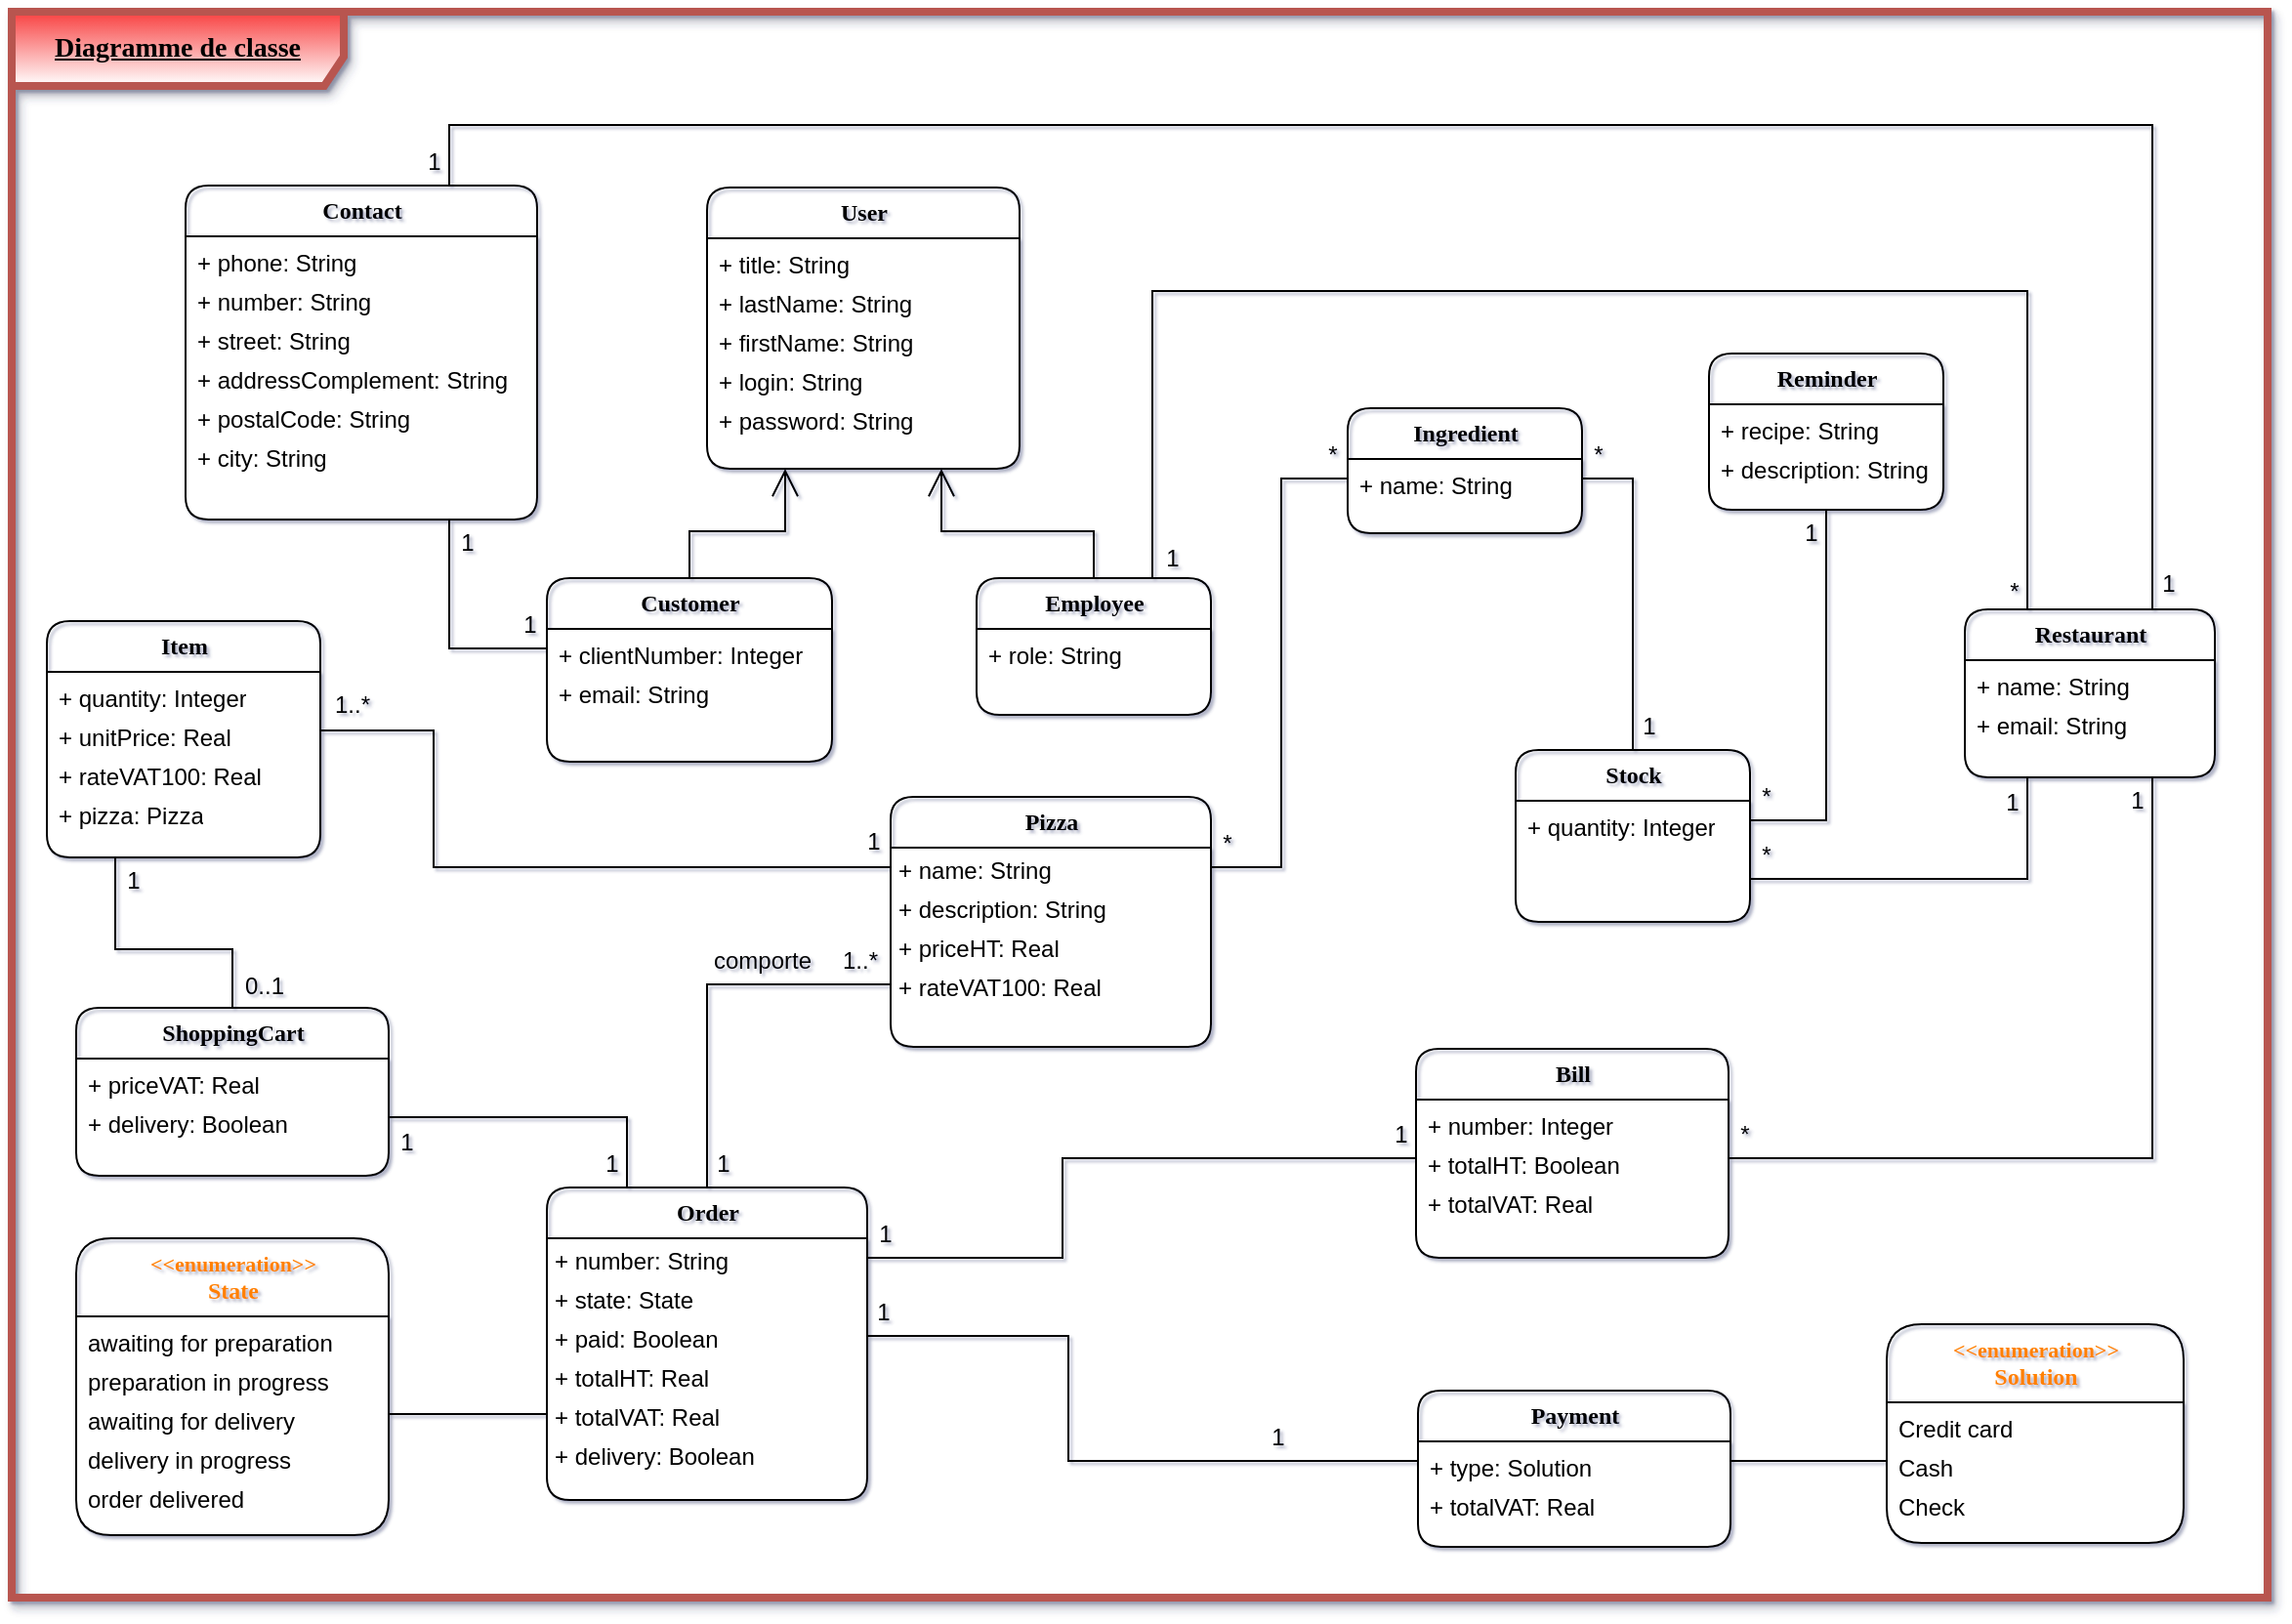 <mxfile version="13.5.7" type="device"><diagram name="Page-1" id="c4acf3e9-155e-7222-9cf6-157b1a14988f"><mxGraphModel dx="1086" dy="806" grid="0" gridSize="6" guides="0" tooltips="1" connect="1" arrows="1" fold="1" page="1" pageScale="1" pageWidth="1169" pageHeight="827" math="0" shadow="1"><root><mxCell id="0"/><mxCell id="1" parent="0"/><mxCell id="17acba5748e5396b-1" value="Diagramme de classe" style="shape=umlFrame;shadow=1;comic=0;labelBackgroundColor=none;strokeWidth=4;fontFamily=Tahoma;fontSize=14;align=center;width=170;height=38;editable=1;movable=1;labelPadding=0;overflow=visible;fillOpacity=100;swimlaneFillColor=none;labelBorderColor=none;html=1;perimeterSpacing=0;fontStyle=5;whiteSpace=wrap;spacing=0;gradientDirection=south;strokeColor=#b85450;rounded=1;gradientColor=#ffffff;sketch=0;fillColor=#F84040;" parent="1" vertex="1"><mxGeometry x="6" y="6" width="1155" height="812" as="geometry"/></mxCell><mxCell id="g8Mik146TK3jK0UlltX7-21" value="" style="endArrow=open;endFill=1;endSize=12;html=1;exitX=0.5;exitY=0;exitDx=0;exitDy=0;entryX=0.25;entryY=1;entryDx=0;entryDy=0;rounded=0;" parent="1" source="g8Mik146TK3jK0UlltX7-19" target="17acba5748e5396b-30" edge="1"><mxGeometry width="160" relative="1" as="geometry"><mxPoint x="315" y="290" as="sourcePoint"/><mxPoint x="370" y="160" as="targetPoint"/><Array as="points"><mxPoint x="353" y="272"/><mxPoint x="402" y="272"/></Array></mxGeometry></mxCell><mxCell id="g8Mik146TK3jK0UlltX7-47" value="" style="endArrow=none;html=1;rounded=0;entryX=1;entryY=0.5;entryDx=0;entryDy=0;exitX=0.25;exitY=0;exitDx=0;exitDy=0;" parent="1" source="g8Mik146TK3jK0UlltX7-40" target="g8Mik146TK3jK0UlltX7-38" edge="1"><mxGeometry width="50" height="50" relative="1" as="geometry"><mxPoint x="260" y="716" as="sourcePoint"/><mxPoint x="210" y="546" as="targetPoint"/><Array as="points"><mxPoint x="321" y="572"/></Array></mxGeometry></mxCell><mxCell id="-lBiTQhLy7LOF98PHW5F-15" value="" style="endArrow=none;html=1;rounded=0;exitX=0;exitY=0.5;exitDx=0;exitDy=0;entryX=0.5;entryY=0;entryDx=0;entryDy=0;" parent="1" source="-lBiTQhLy7LOF98PHW5F-13" target="g8Mik146TK3jK0UlltX7-40" edge="1"><mxGeometry width="50" height="50" relative="1" as="geometry"><mxPoint x="408" y="744" as="sourcePoint"/><mxPoint x="320" y="496" as="targetPoint"/><Array as="points"><mxPoint x="362" y="504"/></Array></mxGeometry></mxCell><mxCell id="-lBiTQhLy7LOF98PHW5F-19" value="" style="endArrow=none;html=1;rounded=0;exitX=0;exitY=0.5;exitDx=0;exitDy=0;entryX=1;entryY=0.5;entryDx=0;entryDy=0;" parent="1" source="-lBiTQhLy7LOF98PHW5F-17" target="-lBiTQhLy7LOF98PHW5F-9" edge="1"><mxGeometry width="50" height="50" relative="1" as="geometry"><mxPoint x="680" y="756" as="sourcePoint"/><mxPoint x="648" y="744" as="targetPoint"/><Array as="points"><mxPoint x="656" y="245"/><mxPoint x="656" y="444"/></Array></mxGeometry></mxCell><mxCell id="-lBiTQhLy7LOF98PHW5F-24" value="" style="endArrow=none;html=1;entryX=0.25;entryY=0;entryDx=0;entryDy=0;rounded=0;exitX=0.75;exitY=0;exitDx=0;exitDy=0;" parent="1" source="g8Mik146TK3jK0UlltX7-16" target="-lBiTQhLy7LOF98PHW5F-20" edge="1"><mxGeometry width="50" height="50" relative="1" as="geometry"><mxPoint x="552" y="132" as="sourcePoint"/><mxPoint x="980" y="246" as="targetPoint"/><Array as="points"><mxPoint x="590" y="149"/><mxPoint x="1038" y="149"/></Array></mxGeometry></mxCell><mxCell id="-lBiTQhLy7LOF98PHW5F-35" value="" style="endArrow=none;html=1;entryX=0.75;entryY=0;entryDx=0;entryDy=0;rounded=0;exitX=0.75;exitY=0;exitDx=0;exitDy=0;" parent="1" source="g8Mik146TK3jK0UlltX7-24" target="-lBiTQhLy7LOF98PHW5F-20" edge="1"><mxGeometry width="50" height="50" relative="1" as="geometry"><mxPoint x="147" y="68" as="sourcePoint"/><mxPoint x="960" y="368" as="targetPoint"/><Array as="points"><mxPoint x="230" y="64"/><mxPoint x="1102" y="64"/></Array></mxGeometry></mxCell><mxCell id="-lBiTQhLy7LOF98PHW5F-38" value="" style="endArrow=open;endFill=1;endSize=12;html=1;rounded=0;exitX=0.5;exitY=0;exitDx=0;exitDy=0;entryX=0.75;entryY=1;entryDx=0;entryDy=0;" parent="1" source="g8Mik146TK3jK0UlltX7-16" target="17acba5748e5396b-30" edge="1"><mxGeometry width="160" relative="1" as="geometry"><mxPoint x="576" y="195" as="sourcePoint"/><mxPoint x="528" y="168" as="targetPoint"/><Array as="points"><mxPoint x="560" y="272"/><mxPoint x="482" y="272"/></Array></mxGeometry></mxCell><mxCell id="-lBiTQhLy7LOF98PHW5F-41" value="" style="endArrow=none;html=1;rounded=0;exitX=1;exitY=0.5;exitDx=0;exitDy=0;entryX=0.5;entryY=0;entryDx=0;entryDy=0;" parent="1" source="-lBiTQhLy7LOF98PHW5F-17" target="-lBiTQhLy7LOF98PHW5F-25" edge="1"><mxGeometry width="50" height="50" relative="1" as="geometry"><mxPoint x="684" y="264" as="sourcePoint"/><mxPoint x="586" y="452" as="targetPoint"/><Array as="points"><mxPoint x="836" y="245"/></Array></mxGeometry></mxCell><mxCell id="-lBiTQhLy7LOF98PHW5F-44" value="" style="endArrow=none;html=1;rounded=0;exitX=0.5;exitY=1;exitDx=0;exitDy=0;entryX=1;entryY=0.5;entryDx=0;entryDy=0;" parent="1" source="-lBiTQhLy7LOF98PHW5F-29" target="-lBiTQhLy7LOF98PHW5F-27" edge="1"><mxGeometry width="50" height="50" relative="1" as="geometry"><mxPoint x="744" y="292" as="sourcePoint"/><mxPoint x="744" y="454" as="targetPoint"/><Array as="points"><mxPoint x="935" y="420"/></Array></mxGeometry></mxCell><mxCell id="-lBiTQhLy7LOF98PHW5F-57" value="" style="endArrow=none;html=1;rounded=0;entryX=1;entryY=0.5;entryDx=0;entryDy=0;exitX=0;exitY=0.5;exitDx=0;exitDy=0;" parent="1" source="-lBiTQhLy7LOF98PHW5F-47" target="g8Mik146TK3jK0UlltX7-44" edge="1"><mxGeometry width="50" height="50" relative="1" as="geometry"><mxPoint x="497" y="769" as="sourcePoint"/><mxPoint x="472" y="574" as="targetPoint"/><Array as="points"><mxPoint x="547" y="748"/><mxPoint x="547" y="684"/></Array></mxGeometry></mxCell><mxCell id="-lBiTQhLy7LOF98PHW5F-63" value="" style="endArrow=none;html=1;rounded=0;entryX=1;entryY=0.5;entryDx=0;entryDy=0;exitX=0;exitY=0.5;exitDx=0;exitDy=0;" parent="1" source="-lBiTQhLy7LOF98PHW5F-62" target="g8Mik146TK3jK0UlltX7-42" edge="1"><mxGeometry width="50" height="50" relative="1" as="geometry"><mxPoint x="568" y="648" as="sourcePoint"/><mxPoint x="390" y="672" as="targetPoint"/><Array as="points"><mxPoint x="544" y="593"/><mxPoint x="544" y="644"/></Array></mxGeometry></mxCell><mxCell id="-lBiTQhLy7LOF98PHW5F-64" value="" style="endArrow=none;html=1;rounded=0;entryX=1;entryY=0.5;entryDx=0;entryDy=0;exitX=0.75;exitY=1;exitDx=0;exitDy=0;" parent="1" source="-lBiTQhLy7LOF98PHW5F-20" target="-lBiTQhLy7LOF98PHW5F-62" edge="1"><mxGeometry width="50" height="50" relative="1" as="geometry"><mxPoint x="1078" y="496" as="sourcePoint"/><mxPoint x="974" y="616" as="targetPoint"/><Array as="points"><mxPoint x="1102" y="593"/></Array></mxGeometry></mxCell><mxCell id="g8Mik146TK3jK0UlltX7-40" value="&lt;b&gt;&lt;font style=&quot;font-size: 12px&quot;&gt;Order&lt;/font&gt;&lt;/b&gt;" style="swimlane;html=1;fontStyle=0;childLayout=stackLayout;horizontal=1;startSize=26;horizontalStack=0;resizeParent=1;resizeLast=0;collapsible=1;marginBottom=0;swimlaneFillColor=#ffffff;shadow=0;comic=0;labelBackgroundColor=none;strokeWidth=1;fontFamily=Verdana;fontSize=10;align=center;fillColor=none;perimeterSpacing=0;glass=0;rounded=1;" parent="1" vertex="1"><mxGeometry x="280" y="608" width="164" height="160" as="geometry"><mxRectangle x="580" y="87" width="90" height="26" as="alternateBounds"/></mxGeometry></mxCell><mxCell id="g8Mik146TK3jK0UlltX7-42" value="+ number: String" style="text;html=1;strokeColor=none;fillColor=none;align=left;verticalAlign=top;spacingLeft=4;spacingRight=4;whiteSpace=wrap;overflow=hidden;rotatable=0;points=[[0,0.5],[1,0.5]];portConstraint=eastwest;spacing=0;rounded=1;" parent="g8Mik146TK3jK0UlltX7-40" vertex="1"><mxGeometry y="26" width="164" height="20" as="geometry"/></mxCell><mxCell id="g8Mik146TK3jK0UlltX7-43" value="+ state: State" style="text;html=1;strokeColor=none;fillColor=none;align=left;verticalAlign=top;spacingLeft=4;spacingRight=4;whiteSpace=wrap;overflow=hidden;rotatable=0;points=[[0,0.5],[1,0.5]];portConstraint=eastwest;spacing=0;rounded=1;" parent="g8Mik146TK3jK0UlltX7-40" vertex="1"><mxGeometry y="46" width="164" height="20" as="geometry"/></mxCell><mxCell id="g8Mik146TK3jK0UlltX7-44" value="+ paid: Boolean" style="text;html=1;strokeColor=none;fillColor=none;align=left;verticalAlign=top;spacingLeft=4;spacingRight=4;whiteSpace=wrap;overflow=hidden;rotatable=0;points=[[0,0.5],[1,0.5]];portConstraint=eastwest;spacing=0;rounded=1;" parent="g8Mik146TK3jK0UlltX7-40" vertex="1"><mxGeometry y="66" width="164" height="20" as="geometry"/></mxCell><mxCell id="-lBiTQhLy7LOF98PHW5F-58" value="+ totalHT: Real" style="text;html=1;strokeColor=none;fillColor=none;align=left;verticalAlign=top;spacingLeft=4;spacingRight=4;whiteSpace=wrap;overflow=hidden;rotatable=0;points=[[0,0.5],[1,0.5]];portConstraint=eastwest;spacing=0;rounded=1;" parent="g8Mik146TK3jK0UlltX7-40" vertex="1"><mxGeometry y="86" width="164" height="20" as="geometry"/></mxCell><mxCell id="g8Mik146TK3jK0UlltX7-45" value="+ totalVAT: Real" style="text;html=1;strokeColor=none;fillColor=none;align=left;verticalAlign=top;spacingLeft=4;spacingRight=4;whiteSpace=wrap;overflow=hidden;rotatable=0;points=[[0,0.5],[1,0.5]];portConstraint=eastwest;spacing=0;rounded=1;" parent="g8Mik146TK3jK0UlltX7-40" vertex="1"><mxGeometry y="106" width="164" height="20" as="geometry"/></mxCell><mxCell id="g8Mik146TK3jK0UlltX7-59" value="+ delivery: Boolean" style="text;html=1;strokeColor=none;fillColor=none;align=left;verticalAlign=top;spacingLeft=4;spacingRight=4;whiteSpace=wrap;overflow=hidden;rotatable=0;points=[[0,0.5],[1,0.5]];portConstraint=eastwest;spacing=0;rounded=1;" parent="g8Mik146TK3jK0UlltX7-40" vertex="1"><mxGeometry y="126" width="164" height="20" as="geometry"/></mxCell><mxCell id="h6xV8H9Sys2n5qqoPFaN-5" value="" style="endArrow=none;html=1;rounded=0;exitX=0;exitY=0.5;exitDx=0;exitDy=0;entryX=0.75;entryY=1;entryDx=0;entryDy=0;" parent="1" source="g8Mik146TK3jK0UlltX7-28" target="g8Mik146TK3jK0UlltX7-24" edge="1"><mxGeometry width="50" height="50" relative="1" as="geometry"><mxPoint x="196" y="414" as="sourcePoint"/><mxPoint x="193" y="295" as="targetPoint"/><Array as="points"><mxPoint x="230" y="332"/></Array></mxGeometry></mxCell><mxCell id="h6xV8H9Sys2n5qqoPFaN-7" value="1" style="text;html=1;resizable=0;autosize=1;align=center;verticalAlign=middle;points=[];fillColor=none;strokeColor=none;rounded=0;" parent="1" vertex="1"><mxGeometry x="263" y="308" width="16" height="24" as="geometry"/></mxCell><mxCell id="h6xV8H9Sys2n5qqoPFaN-8" value="1" style="text;html=1;resizable=0;autosize=1;align=center;verticalAlign=middle;points=[];fillColor=none;strokeColor=none;rounded=0;" parent="1" vertex="1"><mxGeometry x="231" y="266" width="16" height="24" as="geometry"/></mxCell><mxCell id="g8Mik146TK3jK0UlltX7-19" value="&lt;b&gt;&lt;font style=&quot;font-size: 12px&quot;&gt;Customer&lt;/font&gt;&lt;/b&gt;" style="swimlane;html=1;fontStyle=0;childLayout=stackLayout;horizontal=1;startSize=26;horizontalStack=0;resizeParent=1;resizeLast=0;collapsible=1;marginBottom=0;swimlaneFillColor=#ffffff;shadow=0;comic=0;labelBackgroundColor=none;strokeWidth=1;fontFamily=Verdana;fontSize=10;align=center;fillColor=none;rounded=1;" parent="1" vertex="1"><mxGeometry x="280" y="296" width="146" height="94" as="geometry"><mxRectangle x="580" y="87" width="90" height="26" as="alternateBounds"/></mxGeometry></mxCell><mxCell id="g8Mik146TK3jK0UlltX7-28" value="+ clientNumber: Integer" style="text;html=1;strokeColor=none;fillColor=none;align=left;verticalAlign=top;spacingLeft=4;spacingRight=4;whiteSpace=wrap;overflow=hidden;rotatable=0;points=[[0,0.5],[1,0.5]];portConstraint=eastwest;rounded=1;" parent="g8Mik146TK3jK0UlltX7-19" vertex="1"><mxGeometry y="26" width="146" height="20" as="geometry"/></mxCell><mxCell id="g8Mik146TK3jK0UlltX7-20" value="+ email: String" style="text;html=1;strokeColor=none;fillColor=none;align=left;verticalAlign=top;spacingLeft=4;spacingRight=4;whiteSpace=wrap;overflow=hidden;rotatable=0;points=[[0,0.5],[1,0.5]];portConstraint=eastwest;rounded=1;" parent="g8Mik146TK3jK0UlltX7-19" vertex="1"><mxGeometry y="46" width="146" height="20" as="geometry"/></mxCell><mxCell id="h6xV8H9Sys2n5qqoPFaN-11" value="1" style="text;html=1;resizable=0;autosize=1;align=center;verticalAlign=middle;points=[];fillColor=none;strokeColor=none;rounded=0;" parent="1" vertex="1"><mxGeometry x="362" y="584" width="16" height="24" as="geometry"/></mxCell><mxCell id="h6xV8H9Sys2n5qqoPFaN-12" value="1..*" style="text;html=1;resizable=0;autosize=1;align=center;verticalAlign=middle;points=[];fillColor=none;strokeColor=none;rounded=0;" parent="1" vertex="1"><mxGeometry x="424" y="480" width="32" height="24" as="geometry"/></mxCell><mxCell id="h6xV8H9Sys2n5qqoPFaN-13" value="comporte" style="text;html=1;resizable=0;autosize=1;align=center;verticalAlign=middle;points=[];fillColor=none;strokeColor=none;rounded=0;" parent="1" vertex="1"><mxGeometry x="358" y="480" width="64" height="24" as="geometry"/></mxCell><mxCell id="h6xV8H9Sys2n5qqoPFaN-14" value="1" style="text;html=1;resizable=0;autosize=1;align=center;verticalAlign=middle;points=[];fillColor=none;strokeColor=none;rounded=0;" parent="1" vertex="1"><mxGeometry x="200" y="573" width="16" height="24" as="geometry"/></mxCell><mxCell id="h6xV8H9Sys2n5qqoPFaN-15" value="1" style="text;html=1;resizable=0;autosize=1;align=center;verticalAlign=middle;points=[];fillColor=none;strokeColor=none;rounded=0;" parent="1" vertex="1"><mxGeometry x="305" y="584" width="16" height="24" as="geometry"/></mxCell><mxCell id="h6xV8H9Sys2n5qqoPFaN-16" value="1" style="text;html=1;resizable=0;autosize=1;align=center;verticalAlign=middle;points=[];fillColor=none;strokeColor=none;rounded=0;" parent="1" vertex="1"><mxGeometry x="445" y="620" width="16" height="24" as="geometry"/></mxCell><mxCell id="h6xV8H9Sys2n5qqoPFaN-18" value="1" style="text;html=1;resizable=0;autosize=1;align=center;verticalAlign=middle;points=[];fillColor=none;strokeColor=none;rounded=0;" parent="1" vertex="1"><mxGeometry x="709" y="569" width="16" height="24" as="geometry"/></mxCell><mxCell id="h6xV8H9Sys2n5qqoPFaN-19" value="1" style="text;html=1;resizable=0;autosize=1;align=center;verticalAlign=middle;points=[];fillColor=none;strokeColor=none;rounded=0;" parent="1" vertex="1"><mxGeometry x="444" y="660" width="16" height="24" as="geometry"/></mxCell><mxCell id="h6xV8H9Sys2n5qqoPFaN-22" value="1" style="text;html=1;resizable=0;autosize=1;align=center;verticalAlign=middle;points=[];fillColor=none;strokeColor=none;rounded=0;" parent="1" vertex="1"><mxGeometry x="646" y="724" width="16" height="24" as="geometry"/></mxCell><mxCell id="h6xV8H9Sys2n5qqoPFaN-23" value="1" style="text;html=1;resizable=0;autosize=1;align=center;verticalAlign=middle;points=[];fillColor=none;strokeColor=none;rounded=0;" parent="1" vertex="1"><mxGeometry x="1086" y="398" width="16" height="24" as="geometry"/></mxCell><mxCell id="h6xV8H9Sys2n5qqoPFaN-24" value="*" style="text;html=1;resizable=0;autosize=1;align=center;verticalAlign=middle;points=[];fillColor=none;strokeColor=none;rounded=0;" parent="1" vertex="1"><mxGeometry x="885" y="569" width="16" height="24" as="geometry"/></mxCell><mxCell id="h6xV8H9Sys2n5qqoPFaN-25" value="1" style="text;html=1;resizable=0;autosize=1;align=center;verticalAlign=middle;points=[];fillColor=none;strokeColor=none;rounded=0;" parent="1" vertex="1"><mxGeometry x="1022" y="399" width="16" height="24" as="geometry"/></mxCell><mxCell id="h6xV8H9Sys2n5qqoPFaN-26" value="*" style="text;html=1;resizable=0;autosize=1;align=center;verticalAlign=middle;points=[];fillColor=none;strokeColor=none;rounded=0;" parent="1" vertex="1"><mxGeometry x="896" y="426" width="16" height="24" as="geometry"/></mxCell><mxCell id="h6xV8H9Sys2n5qqoPFaN-31" value="*" style="text;html=1;resizable=0;autosize=1;align=center;verticalAlign=middle;points=[];fillColor=none;strokeColor=none;rounded=0;" parent="1" vertex="1"><mxGeometry x="1023" y="294" width="15" height="18" as="geometry"/></mxCell><mxCell id="h6xV8H9Sys2n5qqoPFaN-32" value="1" style="text;html=1;resizable=0;autosize=1;align=center;verticalAlign=middle;points=[];fillColor=none;strokeColor=none;rounded=0;" parent="1" vertex="1"><mxGeometry x="591" y="277" width="17" height="18" as="geometry"/></mxCell><mxCell id="h6xV8H9Sys2n5qqoPFaN-33" value="1" style="text;html=1;resizable=0;autosize=1;align=center;verticalAlign=middle;points=[];fillColor=none;strokeColor=none;rounded=0;" parent="1" vertex="1"><mxGeometry x="1102" y="287" width="16" height="24" as="geometry"/></mxCell><mxCell id="h6xV8H9Sys2n5qqoPFaN-34" value="1" style="text;html=1;resizable=0;autosize=1;align=center;verticalAlign=middle;points=[];fillColor=none;strokeColor=none;rounded=0;" parent="1" vertex="1"><mxGeometry x="214" y="71" width="16" height="24" as="geometry"/></mxCell><mxCell id="h6xV8H9Sys2n5qqoPFaN-35" value="*" style="text;html=1;resizable=0;autosize=1;align=center;verticalAlign=middle;points=[];fillColor=none;strokeColor=none;rounded=0;" parent="1" vertex="1"><mxGeometry x="674" y="221" width="16" height="24" as="geometry"/></mxCell><mxCell id="h6xV8H9Sys2n5qqoPFaN-36" value="*" style="text;html=1;resizable=0;autosize=1;align=center;verticalAlign=middle;points=[];fillColor=none;strokeColor=none;rounded=0;" parent="1" vertex="1"><mxGeometry x="620" y="420" width="16" height="24" as="geometry"/></mxCell><mxCell id="h6xV8H9Sys2n5qqoPFaN-37" value="1" style="text;html=1;resizable=0;autosize=1;align=center;verticalAlign=middle;points=[];fillColor=none;strokeColor=none;rounded=0;" parent="1" vertex="1"><mxGeometry x="836" y="360" width="16" height="24" as="geometry"/></mxCell><mxCell id="h6xV8H9Sys2n5qqoPFaN-38" value="*" style="text;html=1;resizable=0;autosize=1;align=center;verticalAlign=middle;points=[];fillColor=none;strokeColor=none;rounded=0;" parent="1" vertex="1"><mxGeometry x="810" y="221" width="16" height="24" as="geometry"/></mxCell><mxCell id="h6xV8H9Sys2n5qqoPFaN-39" value="*" style="text;html=1;resizable=0;autosize=1;align=center;verticalAlign=middle;points=[];fillColor=none;strokeColor=none;rounded=0;" parent="1" vertex="1"><mxGeometry x="896" y="396" width="16" height="24" as="geometry"/></mxCell><mxCell id="h6xV8H9Sys2n5qqoPFaN-40" value="1" style="text;html=1;resizable=0;autosize=1;align=center;verticalAlign=middle;points=[];fillColor=none;strokeColor=none;rounded=0;" parent="1" vertex="1"><mxGeometry x="919" y="261" width="16" height="24" as="geometry"/></mxCell><mxCell id="-lBiTQhLy7LOF98PHW5F-20" value="&lt;b&gt;&lt;font style=&quot;font-size: 12px&quot;&gt;Restaurant&lt;/font&gt;&lt;/b&gt;" style="swimlane;html=1;fontStyle=0;childLayout=stackLayout;horizontal=1;startSize=26;horizontalStack=0;resizeParent=1;resizeLast=0;collapsible=1;marginBottom=0;swimlaneFillColor=#ffffff;shadow=0;comic=0;labelBackgroundColor=none;strokeWidth=1;fontFamily=Verdana;fontSize=10;align=center;fillColor=none;rounded=1;" parent="1" vertex="1"><mxGeometry x="1006" y="312" width="128" height="86" as="geometry"><mxRectangle x="580" y="87" width="90" height="26" as="alternateBounds"/></mxGeometry></mxCell><mxCell id="-lBiTQhLy7LOF98PHW5F-21" value="+ name: String" style="text;html=1;strokeColor=none;fillColor=none;align=left;verticalAlign=top;spacingLeft=4;spacingRight=4;whiteSpace=wrap;overflow=hidden;rotatable=0;points=[[0,0.5],[1,0.5]];portConstraint=eastwest;rounded=1;" parent="-lBiTQhLy7LOF98PHW5F-20" vertex="1"><mxGeometry y="26" width="128" height="20" as="geometry"/></mxCell><mxCell id="-lBiTQhLy7LOF98PHW5F-22" value="+ email: String" style="text;html=1;strokeColor=none;fillColor=none;align=left;verticalAlign=top;spacingLeft=4;spacingRight=4;whiteSpace=wrap;overflow=hidden;rotatable=0;points=[[0,0.5],[1,0.5]];portConstraint=eastwest;rounded=1;" parent="-lBiTQhLy7LOF98PHW5F-20" vertex="1"><mxGeometry y="46" width="128" height="20" as="geometry"/></mxCell><mxCell id="-lBiTQhLy7LOF98PHW5F-25" value="&lt;b&gt;&lt;font style=&quot;font-size: 12px&quot;&gt;Stock&lt;/font&gt;&lt;/b&gt;" style="swimlane;html=1;fontStyle=0;childLayout=stackLayout;horizontal=1;startSize=26;horizontalStack=0;resizeParent=1;resizeLast=0;collapsible=1;marginBottom=0;swimlaneFillColor=#ffffff;shadow=0;comic=0;labelBackgroundColor=none;strokeWidth=1;fontFamily=Verdana;fontSize=10;align=center;fillColor=none;rounded=1;" parent="1" vertex="1"><mxGeometry x="776" y="384" width="120" height="88" as="geometry"><mxRectangle x="580" y="87" width="90" height="26" as="alternateBounds"/></mxGeometry></mxCell><mxCell id="-lBiTQhLy7LOF98PHW5F-27" value="+ quantity: Integer" style="text;html=1;strokeColor=none;fillColor=none;align=left;verticalAlign=top;spacingLeft=4;spacingRight=4;whiteSpace=wrap;overflow=hidden;rotatable=0;points=[[0,0.5],[1,0.5]];portConstraint=eastwest;rounded=1;" parent="-lBiTQhLy7LOF98PHW5F-25" vertex="1"><mxGeometry y="26" width="120" height="20" as="geometry"/></mxCell><mxCell id="dCP2WXCDXgsyYsDm2tQr-4" value="" style="endArrow=none;html=1;rounded=0;exitX=0.25;exitY=1;exitDx=0;exitDy=0;entryX=1;entryY=0.75;entryDx=0;entryDy=0;" parent="1" source="-lBiTQhLy7LOF98PHW5F-20" target="-lBiTQhLy7LOF98PHW5F-25" edge="1"><mxGeometry width="50" height="50" relative="1" as="geometry"><mxPoint x="1110" y="406" as="sourcePoint"/><mxPoint x="932" y="441" as="targetPoint"/><Array as="points"><mxPoint x="1038" y="450"/></Array></mxGeometry></mxCell><mxCell id="g8Mik146TK3jK0UlltX7-35" value="&lt;b&gt;&lt;font style=&quot;font-size: 12px&quot;&gt;ShoppingCart&lt;/font&gt;&lt;/b&gt;" style="swimlane;html=1;fontStyle=0;childLayout=stackLayout;horizontal=1;startSize=26;horizontalStack=0;resizeParent=1;resizeLast=0;collapsible=1;marginBottom=0;swimlaneFillColor=#ffffff;shadow=0;comic=0;labelBackgroundColor=none;strokeWidth=1;fontFamily=Verdana;fontSize=10;align=center;fillColor=none;rounded=1;" parent="1" vertex="1"><mxGeometry x="39" y="516" width="160" height="86" as="geometry"><mxRectangle x="580" y="87" width="90" height="26" as="alternateBounds"/></mxGeometry></mxCell><mxCell id="g8Mik146TK3jK0UlltX7-36" value="+ priceVAT: Real" style="text;html=1;strokeColor=none;fillColor=none;align=left;verticalAlign=top;spacingLeft=4;spacingRight=4;whiteSpace=wrap;overflow=hidden;rotatable=0;points=[[0,0.5],[1,0.5]];portConstraint=eastwest;rounded=1;" parent="g8Mik146TK3jK0UlltX7-35" vertex="1"><mxGeometry y="26" width="160" height="20" as="geometry"/></mxCell><mxCell id="g8Mik146TK3jK0UlltX7-38" value="+ delivery: Boolean" style="text;html=1;strokeColor=none;fillColor=none;align=left;verticalAlign=top;spacingLeft=4;spacingRight=4;whiteSpace=wrap;overflow=hidden;rotatable=0;points=[[0,0.5],[1,0.5]];portConstraint=eastwest;rounded=1;" parent="g8Mik146TK3jK0UlltX7-35" vertex="1"><mxGeometry y="46" width="160" height="20" as="geometry"/></mxCell><mxCell id="dCP2WXCDXgsyYsDm2tQr-20" value="" style="endArrow=none;html=1;rounded=0;entryX=1;entryY=0.5;entryDx=0;entryDy=0;exitX=0;exitY=0.5;exitDx=0;exitDy=0;" parent="1" source="g8Mik146TK3jK0UlltX7-45" target="-lBiTQhLy7LOF98PHW5F-4" edge="1"><mxGeometry width="50" height="50" relative="1" as="geometry"><mxPoint x="329" y="616" as="sourcePoint"/><mxPoint x="207" y="580" as="targetPoint"/><Array as="points"/></mxGeometry></mxCell><mxCell id="-lBiTQhLy7LOF98PHW5F-1" value="&lt;b&gt;&lt;font&gt;&lt;font style=&quot;font-size: 11px&quot;&gt;&amp;lt;&amp;lt;enumeration&amp;gt;&amp;gt;&lt;/font&gt;&lt;br&gt;&lt;span style=&quot;font-size: 12px&quot;&gt;State&lt;/span&gt;&lt;br&gt;&lt;/font&gt;&lt;/b&gt;" style="swimlane;html=1;fontStyle=0;childLayout=stackLayout;horizontal=1;startSize=40;horizontalStack=0;resizeParent=1;resizeLast=0;collapsible=1;marginBottom=0;swimlaneFillColor=#ffffff;shadow=0;comic=0;labelBackgroundColor=none;strokeWidth=1;fontFamily=Verdana;fontSize=10;align=center;fillColor=none;fontColor=#FF8000;rounded=1;" parent="1" vertex="1"><mxGeometry x="39" y="634" width="160" height="152" as="geometry"><mxRectangle x="580" y="87" width="90" height="26" as="alternateBounds"/></mxGeometry></mxCell><mxCell id="-lBiTQhLy7LOF98PHW5F-2" value="awaiting for preparation" style="text;html=1;strokeColor=none;fillColor=none;align=left;verticalAlign=top;spacingLeft=4;spacingRight=4;whiteSpace=wrap;overflow=hidden;rotatable=0;points=[[0,0.5],[1,0.5]];portConstraint=eastwest;rounded=1;" parent="-lBiTQhLy7LOF98PHW5F-1" vertex="1"><mxGeometry y="40" width="160" height="20" as="geometry"/></mxCell><mxCell id="-lBiTQhLy7LOF98PHW5F-3" value="preparation in progress" style="text;html=1;strokeColor=none;fillColor=none;align=left;verticalAlign=top;spacingLeft=4;spacingRight=4;whiteSpace=wrap;overflow=hidden;rotatable=0;points=[[0,0.5],[1,0.5]];portConstraint=eastwest;rounded=1;" parent="-lBiTQhLy7LOF98PHW5F-1" vertex="1"><mxGeometry y="60" width="160" height="20" as="geometry"/></mxCell><mxCell id="-lBiTQhLy7LOF98PHW5F-4" value="awaiting for delivery" style="text;html=1;strokeColor=none;fillColor=none;align=left;verticalAlign=top;spacingLeft=4;spacingRight=4;whiteSpace=wrap;overflow=hidden;rotatable=0;points=[[0,0.5],[1,0.5]];portConstraint=eastwest;rounded=1;" parent="-lBiTQhLy7LOF98PHW5F-1" vertex="1"><mxGeometry y="80" width="160" height="20" as="geometry"/></mxCell><mxCell id="-lBiTQhLy7LOF98PHW5F-5" value="delivery in progress" style="text;html=1;strokeColor=none;fillColor=none;align=left;verticalAlign=top;spacingLeft=4;spacingRight=4;whiteSpace=wrap;overflow=hidden;rotatable=0;points=[[0,0.5],[1,0.5]];portConstraint=eastwest;rounded=1;" parent="-lBiTQhLy7LOF98PHW5F-1" vertex="1"><mxGeometry y="100" width="160" height="20" as="geometry"/></mxCell><mxCell id="-lBiTQhLy7LOF98PHW5F-6" value="order delivered" style="text;html=1;strokeColor=none;fillColor=none;align=left;verticalAlign=top;spacingLeft=4;spacingRight=4;whiteSpace=wrap;overflow=hidden;rotatable=0;points=[[0,0.5],[1,0.5]];portConstraint=eastwest;rounded=1;" parent="-lBiTQhLy7LOF98PHW5F-1" vertex="1"><mxGeometry y="120" width="160" height="20" as="geometry"/></mxCell><mxCell id="dCP2WXCDXgsyYsDm2tQr-21" value="" style="endArrow=none;html=1;rounded=0;entryX=1;entryY=0.5;entryDx=0;entryDy=0;exitX=0;exitY=0.5;exitDx=0;exitDy=0;" parent="1" source="-lBiTQhLy7LOF98PHW5F-50" target="-lBiTQhLy7LOF98PHW5F-47" edge="1"><mxGeometry width="50" height="50" relative="1" as="geometry"><mxPoint x="912" y="752" as="sourcePoint"/><mxPoint x="824" y="750" as="targetPoint"/><Array as="points"/></mxGeometry></mxCell><mxCell id="-lBiTQhLy7LOF98PHW5F-59" value="&lt;b&gt;&lt;font style=&quot;font-size: 12px&quot;&gt;Bill&lt;/font&gt;&lt;/b&gt;" style="swimlane;html=1;fontStyle=0;childLayout=stackLayout;horizontal=1;startSize=26;horizontalStack=0;resizeParent=1;resizeLast=0;collapsible=1;marginBottom=0;swimlaneFillColor=#ffffff;shadow=0;comic=0;labelBackgroundColor=none;strokeWidth=1;fontFamily=Verdana;fontSize=10;align=center;fillColor=none;rounded=1;" parent="1" vertex="1"><mxGeometry x="725" y="537" width="160" height="107" as="geometry"><mxRectangle x="580" y="87" width="90" height="26" as="alternateBounds"/></mxGeometry></mxCell><mxCell id="-lBiTQhLy7LOF98PHW5F-60" value="+ number: Integer" style="text;html=1;strokeColor=none;fillColor=none;align=left;verticalAlign=top;spacingLeft=4;spacingRight=4;whiteSpace=wrap;overflow=hidden;rotatable=0;points=[[0,0.5],[1,0.5]];portConstraint=eastwest;rounded=1;" parent="-lBiTQhLy7LOF98PHW5F-59" vertex="1"><mxGeometry y="26" width="160" height="20" as="geometry"/></mxCell><mxCell id="-lBiTQhLy7LOF98PHW5F-62" value="+ totalHT: Boolean" style="text;html=1;strokeColor=none;fillColor=none;align=left;verticalAlign=top;spacingLeft=4;spacingRight=4;whiteSpace=wrap;overflow=hidden;rotatable=0;points=[[0,0.5],[1,0.5]];portConstraint=eastwest;rounded=1;" parent="-lBiTQhLy7LOF98PHW5F-59" vertex="1"><mxGeometry y="46" width="160" height="20" as="geometry"/></mxCell><mxCell id="-lBiTQhLy7LOF98PHW5F-61" value="+ totalVAT: Real" style="text;html=1;strokeColor=none;fillColor=none;align=left;verticalAlign=top;spacingLeft=4;spacingRight=4;whiteSpace=wrap;overflow=hidden;rotatable=0;points=[[0,0.5],[1,0.5]];portConstraint=eastwest;rounded=1;" parent="-lBiTQhLy7LOF98PHW5F-59" vertex="1"><mxGeometry y="66" width="160" height="20" as="geometry"/></mxCell><mxCell id="-lBiTQhLy7LOF98PHW5F-29" value="&lt;b&gt;&lt;font style=&quot;font-size: 12px&quot;&gt;Reminder&lt;/font&gt;&lt;/b&gt;" style="swimlane;html=1;fontStyle=0;childLayout=stackLayout;horizontal=1;startSize=26;horizontalStack=0;resizeParent=1;resizeLast=0;collapsible=1;marginBottom=0;swimlaneFillColor=#ffffff;shadow=0;comic=0;labelBackgroundColor=none;strokeWidth=1;fontFamily=Verdana;fontSize=10;align=center;fillColor=none;rounded=1;" parent="1" vertex="1"><mxGeometry x="875" y="181" width="120" height="80" as="geometry"><mxRectangle x="580" y="87" width="90" height="26" as="alternateBounds"/></mxGeometry></mxCell><mxCell id="-lBiTQhLy7LOF98PHW5F-30" value="+ recipe: String" style="text;html=1;strokeColor=none;fillColor=none;align=left;verticalAlign=top;spacingLeft=4;spacingRight=4;whiteSpace=wrap;overflow=hidden;rotatable=0;points=[[0,0.5],[1,0.5]];portConstraint=eastwest;rounded=1;" parent="-lBiTQhLy7LOF98PHW5F-29" vertex="1"><mxGeometry y="26" width="120" height="20" as="geometry"/></mxCell><mxCell id="-lBiTQhLy7LOF98PHW5F-31" value="+ description: String" style="text;html=1;strokeColor=none;fillColor=none;align=left;verticalAlign=top;spacingLeft=4;spacingRight=4;whiteSpace=wrap;overflow=hidden;rotatable=0;points=[[0,0.5],[1,0.5]];portConstraint=eastwest;rounded=1;" parent="-lBiTQhLy7LOF98PHW5F-29" vertex="1"><mxGeometry y="46" width="120" height="20" as="geometry"/></mxCell><mxCell id="-lBiTQhLy7LOF98PHW5F-16" value="&lt;b&gt;&lt;font style=&quot;font-size: 12px&quot;&gt;Ingredient&lt;/font&gt;&lt;/b&gt;" style="swimlane;html=1;fontStyle=0;childLayout=stackLayout;horizontal=1;startSize=26;horizontalStack=0;resizeParent=1;resizeLast=0;collapsible=1;marginBottom=0;swimlaneFillColor=#ffffff;shadow=0;comic=0;labelBackgroundColor=none;strokeWidth=1;fontFamily=Verdana;fontSize=10;align=center;fillColor=none;rounded=1;" parent="1" vertex="1"><mxGeometry x="690" y="209" width="120" height="64" as="geometry"><mxRectangle x="580" y="87" width="90" height="26" as="alternateBounds"/></mxGeometry></mxCell><mxCell id="-lBiTQhLy7LOF98PHW5F-17" value="+ name: String" style="text;html=1;strokeColor=none;fillColor=none;align=left;verticalAlign=top;spacingLeft=4;spacingRight=4;whiteSpace=wrap;overflow=hidden;rotatable=0;points=[[0,0.5],[1,0.5]];portConstraint=eastwest;rounded=1;" parent="-lBiTQhLy7LOF98PHW5F-16" vertex="1"><mxGeometry y="26" width="120" height="20" as="geometry"/></mxCell><mxCell id="17acba5748e5396b-30" value="&lt;b&gt;&lt;font style=&quot;font-size: 12px&quot;&gt;User&lt;/font&gt;&lt;/b&gt;" style="swimlane;html=1;fontStyle=0;childLayout=stackLayout;horizontal=1;startSize=26;horizontalStack=0;resizeParent=1;resizeLast=0;collapsible=1;marginBottom=0;swimlaneFillColor=#ffffff;shadow=0;comic=0;labelBackgroundColor=none;strokeWidth=1;fontFamily=Verdana;fontSize=10;align=center;fillColor=none;rounded=1;" parent="1" vertex="1"><mxGeometry x="362" y="96" width="160" height="144" as="geometry"><mxRectangle x="580" y="87" width="90" height="26" as="alternateBounds"/></mxGeometry></mxCell><mxCell id="17acba5748e5396b-31" value="+ title: String" style="text;html=1;strokeColor=none;fillColor=none;align=left;verticalAlign=top;spacingLeft=4;spacingRight=4;whiteSpace=wrap;overflow=hidden;rotatable=0;points=[[0,0.5],[1,0.5]];portConstraint=eastwest;rounded=1;" parent="17acba5748e5396b-30" vertex="1"><mxGeometry y="26" width="160" height="20" as="geometry"/></mxCell><mxCell id="17acba5748e5396b-32" value="+ lastName: String" style="text;html=1;strokeColor=none;fillColor=none;align=left;verticalAlign=top;spacingLeft=4;spacingRight=4;whiteSpace=wrap;overflow=hidden;rotatable=0;points=[[0,0.5],[1,0.5]];portConstraint=eastwest;rounded=1;" parent="17acba5748e5396b-30" vertex="1"><mxGeometry y="46" width="160" height="20" as="geometry"/></mxCell><mxCell id="g8Mik146TK3jK0UlltX7-26" value="+ firstName: String" style="text;html=1;strokeColor=none;fillColor=none;align=left;verticalAlign=top;spacingLeft=4;spacingRight=4;whiteSpace=wrap;overflow=hidden;rotatable=0;points=[[0,0.5],[1,0.5]];portConstraint=eastwest;rounded=1;" parent="17acba5748e5396b-30" vertex="1"><mxGeometry y="66" width="160" height="20" as="geometry"/></mxCell><mxCell id="dCP2WXCDXgsyYsDm2tQr-25" value="+ login: String" style="text;html=1;strokeColor=none;fillColor=none;align=left;verticalAlign=top;spacingLeft=4;spacingRight=4;whiteSpace=wrap;overflow=hidden;rotatable=0;points=[[0,0.5],[1,0.5]];portConstraint=eastwest;rounded=1;" parent="17acba5748e5396b-30" vertex="1"><mxGeometry y="86" width="160" height="20" as="geometry"/></mxCell><mxCell id="dCP2WXCDXgsyYsDm2tQr-26" value="+ password: String" style="text;html=1;strokeColor=none;fillColor=none;align=left;verticalAlign=top;spacingLeft=4;spacingRight=4;whiteSpace=wrap;overflow=hidden;rotatable=0;points=[[0,0.5],[1,0.5]];portConstraint=eastwest;rounded=1;" parent="17acba5748e5396b-30" vertex="1"><mxGeometry y="106" width="160" height="20" as="geometry"/></mxCell><mxCell id="g8Mik146TK3jK0UlltX7-24" value="&lt;b&gt;&lt;font style=&quot;font-size: 12px&quot;&gt;Contact&lt;/font&gt;&lt;/b&gt;" style="swimlane;html=1;fontStyle=0;childLayout=stackLayout;horizontal=1;startSize=26;horizontalStack=0;resizeParent=1;resizeLast=0;collapsible=1;marginBottom=0;swimlaneFillColor=#ffffff;shadow=0;comic=0;labelBackgroundColor=none;strokeWidth=1;fontFamily=Verdana;fontSize=10;align=center;fillColor=none;rounded=1;" parent="1" vertex="1"><mxGeometry x="95" y="95" width="180" height="171" as="geometry"><mxRectangle x="580" y="87" width="90" height="26" as="alternateBounds"/></mxGeometry></mxCell><mxCell id="g8Mik146TK3jK0UlltX7-25" value="+ phone: String" style="text;html=1;strokeColor=none;fillColor=none;align=left;verticalAlign=top;spacingLeft=4;spacingRight=4;whiteSpace=wrap;overflow=hidden;rotatable=0;points=[[0,0.5],[1,0.5]];portConstraint=eastwest;rounded=1;" parent="g8Mik146TK3jK0UlltX7-24" vertex="1"><mxGeometry y="26" width="180" height="20" as="geometry"/></mxCell><mxCell id="g8Mik146TK3jK0UlltX7-27" value="+ number: String" style="text;html=1;strokeColor=none;fillColor=none;align=left;verticalAlign=top;spacingLeft=4;spacingRight=4;whiteSpace=wrap;overflow=hidden;rotatable=0;points=[[0,0.5],[1,0.5]];portConstraint=eastwest;rounded=1;" parent="g8Mik146TK3jK0UlltX7-24" vertex="1"><mxGeometry y="46" width="180" height="20" as="geometry"/></mxCell><mxCell id="g8Mik146TK3jK0UlltX7-29" value="+ street: String" style="text;html=1;strokeColor=none;fillColor=none;align=left;verticalAlign=top;spacingLeft=4;spacingRight=4;whiteSpace=wrap;overflow=hidden;rotatable=0;points=[[0,0.5],[1,0.5]];portConstraint=eastwest;rounded=1;" parent="g8Mik146TK3jK0UlltX7-24" vertex="1"><mxGeometry y="66" width="180" height="20" as="geometry"/></mxCell><mxCell id="g8Mik146TK3jK0UlltX7-32" value="+ addressComplement: String" style="text;html=1;strokeColor=none;fillColor=none;align=left;verticalAlign=top;spacingLeft=4;spacingRight=4;whiteSpace=wrap;overflow=hidden;rotatable=0;points=[[0,0.5],[1,0.5]];portConstraint=eastwest;rounded=1;" parent="g8Mik146TK3jK0UlltX7-24" vertex="1"><mxGeometry y="86" width="180" height="20" as="geometry"/></mxCell><mxCell id="g8Mik146TK3jK0UlltX7-30" value="+ postalCode: String" style="text;html=1;strokeColor=none;fillColor=none;align=left;verticalAlign=top;spacingLeft=4;spacingRight=4;whiteSpace=wrap;overflow=hidden;rotatable=0;points=[[0,0.5],[1,0.5]];portConstraint=eastwest;rounded=1;" parent="g8Mik146TK3jK0UlltX7-24" vertex="1"><mxGeometry y="106" width="180" height="20" as="geometry"/></mxCell><mxCell id="dCP2WXCDXgsyYsDm2tQr-35" value="+ city: String" style="text;html=1;strokeColor=none;fillColor=none;align=left;verticalAlign=top;spacingLeft=4;spacingRight=4;whiteSpace=wrap;overflow=hidden;rotatable=0;points=[[0,0.5],[1,0.5]];portConstraint=eastwest;rounded=1;" parent="g8Mik146TK3jK0UlltX7-24" vertex="1"><mxGeometry y="126" width="180" height="20" as="geometry"/></mxCell><mxCell id="g8Mik146TK3jK0UlltX7-16" value="&lt;b&gt;&lt;font style=&quot;font-size: 12px&quot;&gt;Employee&lt;/font&gt;&lt;/b&gt;" style="swimlane;html=1;fontStyle=0;childLayout=stackLayout;horizontal=1;startSize=26;horizontalStack=0;resizeParent=1;resizeLast=0;collapsible=1;marginBottom=0;swimlaneFillColor=#ffffff;shadow=0;comic=0;labelBackgroundColor=none;strokeWidth=1;fontFamily=Verdana;fontSize=10;align=center;fillColor=none;rounded=1;" parent="1" vertex="1"><mxGeometry x="500" y="296" width="120" height="70" as="geometry"><mxRectangle x="580" y="87" width="90" height="26" as="alternateBounds"/></mxGeometry></mxCell><mxCell id="g8Mik146TK3jK0UlltX7-18" value="+ role: String" style="text;html=1;strokeColor=none;fillColor=none;align=left;verticalAlign=top;spacingLeft=4;spacingRight=4;whiteSpace=wrap;overflow=hidden;rotatable=0;points=[[0,0.5],[1,0.5]];portConstraint=eastwest;rounded=1;" parent="g8Mik146TK3jK0UlltX7-16" vertex="1"><mxGeometry y="26" width="120" height="20" as="geometry"/></mxCell><mxCell id="dCP2WXCDXgsyYsDm2tQr-39" value="" style="endArrow=none;html=1;rounded=0;entryX=1;entryY=0.5;entryDx=0;entryDy=0;exitX=0;exitY=0.5;exitDx=0;exitDy=0;" parent="1" source="-lBiTQhLy7LOF98PHW5F-9" target="g8Mik146TK3jK0UlltX7-51" edge="1"><mxGeometry width="50" height="50" relative="1" as="geometry"><mxPoint x="280" y="360" as="sourcePoint"/><mxPoint x="236" y="390" as="targetPoint"/><Array as="points"><mxPoint x="222" y="444"/><mxPoint x="222" y="374"/></Array></mxGeometry></mxCell><mxCell id="dCP2WXCDXgsyYsDm2tQr-40" value="" style="endArrow=none;html=1;rounded=0;entryX=0.5;entryY=0;entryDx=0;entryDy=0;exitX=0.25;exitY=1;exitDx=0;exitDy=0;" parent="1" source="g8Mik146TK3jK0UlltX7-49" target="g8Mik146TK3jK0UlltX7-35" edge="1"><mxGeometry width="50" height="50" relative="1" as="geometry"><mxPoint x="54" y="457" as="sourcePoint"/><mxPoint x="286" y="358" as="targetPoint"/><Array as="points"><mxPoint x="59" y="486"/><mxPoint x="119" y="486"/></Array></mxGeometry></mxCell><mxCell id="-lBiTQhLy7LOF98PHW5F-8" value="&lt;b&gt;&lt;font style=&quot;font-size: 12px&quot;&gt;Pizza&lt;/font&gt;&lt;/b&gt;" style="swimlane;html=1;fontStyle=0;childLayout=stackLayout;horizontal=1;startSize=26;horizontalStack=0;resizeParent=1;resizeLast=0;collapsible=1;marginBottom=0;swimlaneFillColor=#ffffff;shadow=0;comic=0;labelBackgroundColor=none;strokeWidth=1;fontFamily=Verdana;fontSize=10;align=center;fillColor=none;perimeterSpacing=0;glass=0;rounded=1;" parent="1" vertex="1"><mxGeometry x="456" y="408" width="164" height="128" as="geometry"><mxRectangle x="580" y="87" width="90" height="26" as="alternateBounds"/></mxGeometry></mxCell><mxCell id="-lBiTQhLy7LOF98PHW5F-9" value="+ name: String" style="text;html=1;strokeColor=none;fillColor=none;align=left;verticalAlign=top;spacingLeft=4;spacingRight=4;whiteSpace=wrap;overflow=hidden;rotatable=0;points=[[0,0.5],[1,0.5]];portConstraint=eastwest;spacing=0;rounded=1;" parent="-lBiTQhLy7LOF98PHW5F-8" vertex="1"><mxGeometry y="26" width="164" height="20" as="geometry"/></mxCell><mxCell id="-lBiTQhLy7LOF98PHW5F-14" value="+ description: String" style="text;html=1;strokeColor=none;fillColor=none;align=left;verticalAlign=top;spacingLeft=4;spacingRight=4;whiteSpace=wrap;overflow=hidden;rotatable=0;points=[[0,0.5],[1,0.5]];portConstraint=eastwest;spacing=0;rounded=1;" parent="-lBiTQhLy7LOF98PHW5F-8" vertex="1"><mxGeometry y="46" width="164" height="20" as="geometry"/></mxCell><mxCell id="-lBiTQhLy7LOF98PHW5F-10" value="+ priceHT: Real" style="text;html=1;strokeColor=none;fillColor=none;align=left;verticalAlign=top;spacingLeft=4;spacingRight=4;whiteSpace=wrap;overflow=hidden;rotatable=0;points=[[0,0.5],[1,0.5]];portConstraint=eastwest;spacing=0;rounded=1;" parent="-lBiTQhLy7LOF98PHW5F-8" vertex="1"><mxGeometry y="66" width="164" height="20" as="geometry"/></mxCell><mxCell id="-lBiTQhLy7LOF98PHW5F-13" value="+ rateVAT100: Real" style="text;html=1;strokeColor=none;fillColor=none;align=left;verticalAlign=top;spacingLeft=4;spacingRight=4;whiteSpace=wrap;overflow=hidden;rotatable=0;points=[[0,0.5],[1,0.5]];portConstraint=eastwest;spacing=0;rounded=1;" parent="-lBiTQhLy7LOF98PHW5F-8" vertex="1"><mxGeometry y="86" width="164" height="20" as="geometry"/></mxCell><mxCell id="dCP2WXCDXgsyYsDm2tQr-44" value="1..*" style="text;html=1;resizable=0;autosize=1;align=center;verticalAlign=middle;points=[];fillColor=none;strokeColor=none;rounded=0;" parent="1" vertex="1"><mxGeometry x="164" y="349" width="32" height="24" as="geometry"/></mxCell><mxCell id="dCP2WXCDXgsyYsDm2tQr-45" value="1" style="text;html=1;resizable=0;autosize=1;align=center;verticalAlign=middle;points=[];fillColor=none;strokeColor=none;rounded=0;" parent="1" vertex="1"><mxGeometry x="439" y="419" width="16" height="24" as="geometry"/></mxCell><mxCell id="dCP2WXCDXgsyYsDm2tQr-46" value="1" style="text;html=1;resizable=0;autosize=1;align=center;verticalAlign=middle;points=[];fillColor=none;strokeColor=none;rounded=0;" parent="1" vertex="1"><mxGeometry x="60" y="439" width="16" height="24" as="geometry"/></mxCell><mxCell id="dCP2WXCDXgsyYsDm2tQr-47" value="0..1" style="text;html=1;resizable=0;autosize=1;align=center;verticalAlign=middle;points=[];fillColor=none;strokeColor=none;rounded=0;" parent="1" vertex="1"><mxGeometry x="120" y="496" width="30" height="18" as="geometry"/></mxCell><mxCell id="-lBiTQhLy7LOF98PHW5F-46" value="&lt;b&gt;&lt;font style=&quot;font-size: 12px&quot;&gt;Payment&lt;/font&gt;&lt;/b&gt;" style="swimlane;html=1;fontStyle=0;childLayout=stackLayout;horizontal=1;startSize=26;horizontalStack=0;resizeParent=1;resizeLast=0;collapsible=1;marginBottom=0;swimlaneFillColor=#ffffff;shadow=0;comic=0;labelBackgroundColor=none;strokeWidth=1;fontFamily=Verdana;fontSize=10;align=center;fillColor=none;rounded=1;" parent="1" vertex="1"><mxGeometry x="726" y="712" width="160" height="80" as="geometry"><mxRectangle x="580" y="87" width="90" height="26" as="alternateBounds"/></mxGeometry></mxCell><mxCell id="-lBiTQhLy7LOF98PHW5F-47" value="+ type: Solution" style="text;html=1;strokeColor=none;fillColor=none;align=left;verticalAlign=top;spacingLeft=4;spacingRight=4;whiteSpace=wrap;overflow=hidden;rotatable=0;points=[[0,0.5],[1,0.5]];portConstraint=eastwest;rounded=1;" parent="-lBiTQhLy7LOF98PHW5F-46" vertex="1"><mxGeometry y="26" width="160" height="20" as="geometry"/></mxCell><mxCell id="-lBiTQhLy7LOF98PHW5F-55" value="+ totalVAT: Real" style="text;html=1;strokeColor=none;fillColor=none;align=left;verticalAlign=top;spacingLeft=4;spacingRight=4;whiteSpace=wrap;overflow=hidden;rotatable=0;points=[[0,0.5],[1,0.5]];portConstraint=eastwest;rounded=1;" parent="-lBiTQhLy7LOF98PHW5F-46" vertex="1"><mxGeometry y="46" width="160" height="20" as="geometry"/></mxCell><mxCell id="-lBiTQhLy7LOF98PHW5F-48" value="&lt;b&gt;&lt;font&gt;&lt;font style=&quot;font-size: 11px&quot;&gt;&amp;lt;&amp;lt;enumeration&amp;gt;&amp;gt;&lt;/font&gt;&lt;br&gt;&lt;span style=&quot;font-size: 12px&quot;&gt;Solution&lt;/span&gt;&lt;br&gt;&lt;/font&gt;&lt;/b&gt;" style="swimlane;html=1;fontStyle=0;childLayout=stackLayout;horizontal=1;startSize=40;horizontalStack=0;resizeParent=1;resizeLast=0;collapsible=1;marginBottom=0;swimlaneFillColor=#ffffff;shadow=0;comic=0;labelBackgroundColor=none;strokeWidth=1;fontFamily=Verdana;fontSize=10;align=center;fillColor=none;labelBorderColor=none;fontColor=#FF8000;rounded=1;" parent="1" vertex="1"><mxGeometry x="966" y="678" width="152" height="112" as="geometry"><mxRectangle x="580" y="87" width="90" height="26" as="alternateBounds"/></mxGeometry></mxCell><mxCell id="-lBiTQhLy7LOF98PHW5F-49" value="Credit card" style="text;html=1;strokeColor=none;fillColor=none;align=left;verticalAlign=top;spacingLeft=4;spacingRight=4;whiteSpace=wrap;overflow=hidden;rotatable=0;points=[[0,0.5],[1,0.5]];portConstraint=eastwest;rounded=1;" parent="-lBiTQhLy7LOF98PHW5F-48" vertex="1"><mxGeometry y="40" width="152" height="20" as="geometry"/></mxCell><mxCell id="-lBiTQhLy7LOF98PHW5F-50" value="Cash" style="text;html=1;strokeColor=none;fillColor=none;align=left;verticalAlign=top;spacingLeft=4;spacingRight=4;whiteSpace=wrap;overflow=hidden;rotatable=0;points=[[0,0.5],[1,0.5]];portConstraint=eastwest;rounded=1;" parent="-lBiTQhLy7LOF98PHW5F-48" vertex="1"><mxGeometry y="60" width="152" height="20" as="geometry"/></mxCell><mxCell id="-lBiTQhLy7LOF98PHW5F-51" value="Check" style="text;html=1;strokeColor=none;fillColor=none;align=left;verticalAlign=top;spacingLeft=4;spacingRight=4;whiteSpace=wrap;overflow=hidden;rotatable=0;points=[[0,0.5],[1,0.5]];portConstraint=eastwest;rounded=1;" parent="-lBiTQhLy7LOF98PHW5F-48" vertex="1"><mxGeometry y="80" width="152" height="20" as="geometry"/></mxCell><mxCell id="g8Mik146TK3jK0UlltX7-49" value="&lt;b&gt;&lt;font style=&quot;font-size: 12px&quot;&gt;Item&lt;/font&gt;&lt;/b&gt;" style="swimlane;html=1;fontStyle=0;childLayout=stackLayout;horizontal=1;startSize=26;horizontalStack=0;resizeParent=1;resizeLast=0;collapsible=1;marginBottom=0;swimlaneFillColor=#ffffff;shadow=0;comic=0;labelBackgroundColor=none;strokeWidth=1;fontFamily=Verdana;fontSize=10;align=center;fillColor=none;rounded=1;" parent="1" vertex="1"><mxGeometry x="24" y="318" width="140" height="121" as="geometry"><mxRectangle x="580" y="87" width="90" height="26" as="alternateBounds"/></mxGeometry></mxCell><mxCell id="g8Mik146TK3jK0UlltX7-50" value="+ quantity: Integer" style="text;html=1;strokeColor=none;fillColor=none;align=left;verticalAlign=top;spacingLeft=4;spacingRight=4;whiteSpace=wrap;overflow=hidden;rotatable=0;points=[[0,0.5],[1,0.5]];portConstraint=eastwest;rounded=1;" parent="g8Mik146TK3jK0UlltX7-49" vertex="1"><mxGeometry y="26" width="140" height="20" as="geometry"/></mxCell><mxCell id="g8Mik146TK3jK0UlltX7-51" value="+ unitPrice: Real" style="text;html=1;strokeColor=none;fillColor=none;align=left;verticalAlign=top;spacingLeft=4;spacingRight=4;whiteSpace=wrap;overflow=hidden;rotatable=0;points=[[0,0.5],[1,0.5]];portConstraint=eastwest;rounded=1;" parent="g8Mik146TK3jK0UlltX7-49" vertex="1"><mxGeometry y="46" width="140" height="20" as="geometry"/></mxCell><mxCell id="g8Mik146TK3jK0UlltX7-52" value="+ rateVAT100: Real" style="text;html=1;strokeColor=none;fillColor=none;align=left;verticalAlign=top;spacingLeft=4;spacingRight=4;whiteSpace=wrap;overflow=hidden;rotatable=0;points=[[0,0.5],[1,0.5]];portConstraint=eastwest;rounded=1;" parent="g8Mik146TK3jK0UlltX7-49" vertex="1"><mxGeometry y="66" width="140" height="20" as="geometry"/></mxCell><mxCell id="dCP2WXCDXgsyYsDm2tQr-38" value="+ pizza: Pizza" style="text;html=1;strokeColor=none;fillColor=none;align=left;verticalAlign=top;spacingLeft=4;spacingRight=4;whiteSpace=wrap;overflow=hidden;rotatable=0;points=[[0,0.5],[1,0.5]];portConstraint=eastwest;rounded=1;" parent="g8Mik146TK3jK0UlltX7-49" vertex="1"><mxGeometry y="86" width="140" height="20" as="geometry"/></mxCell></root></mxGraphModel></diagram></mxfile>